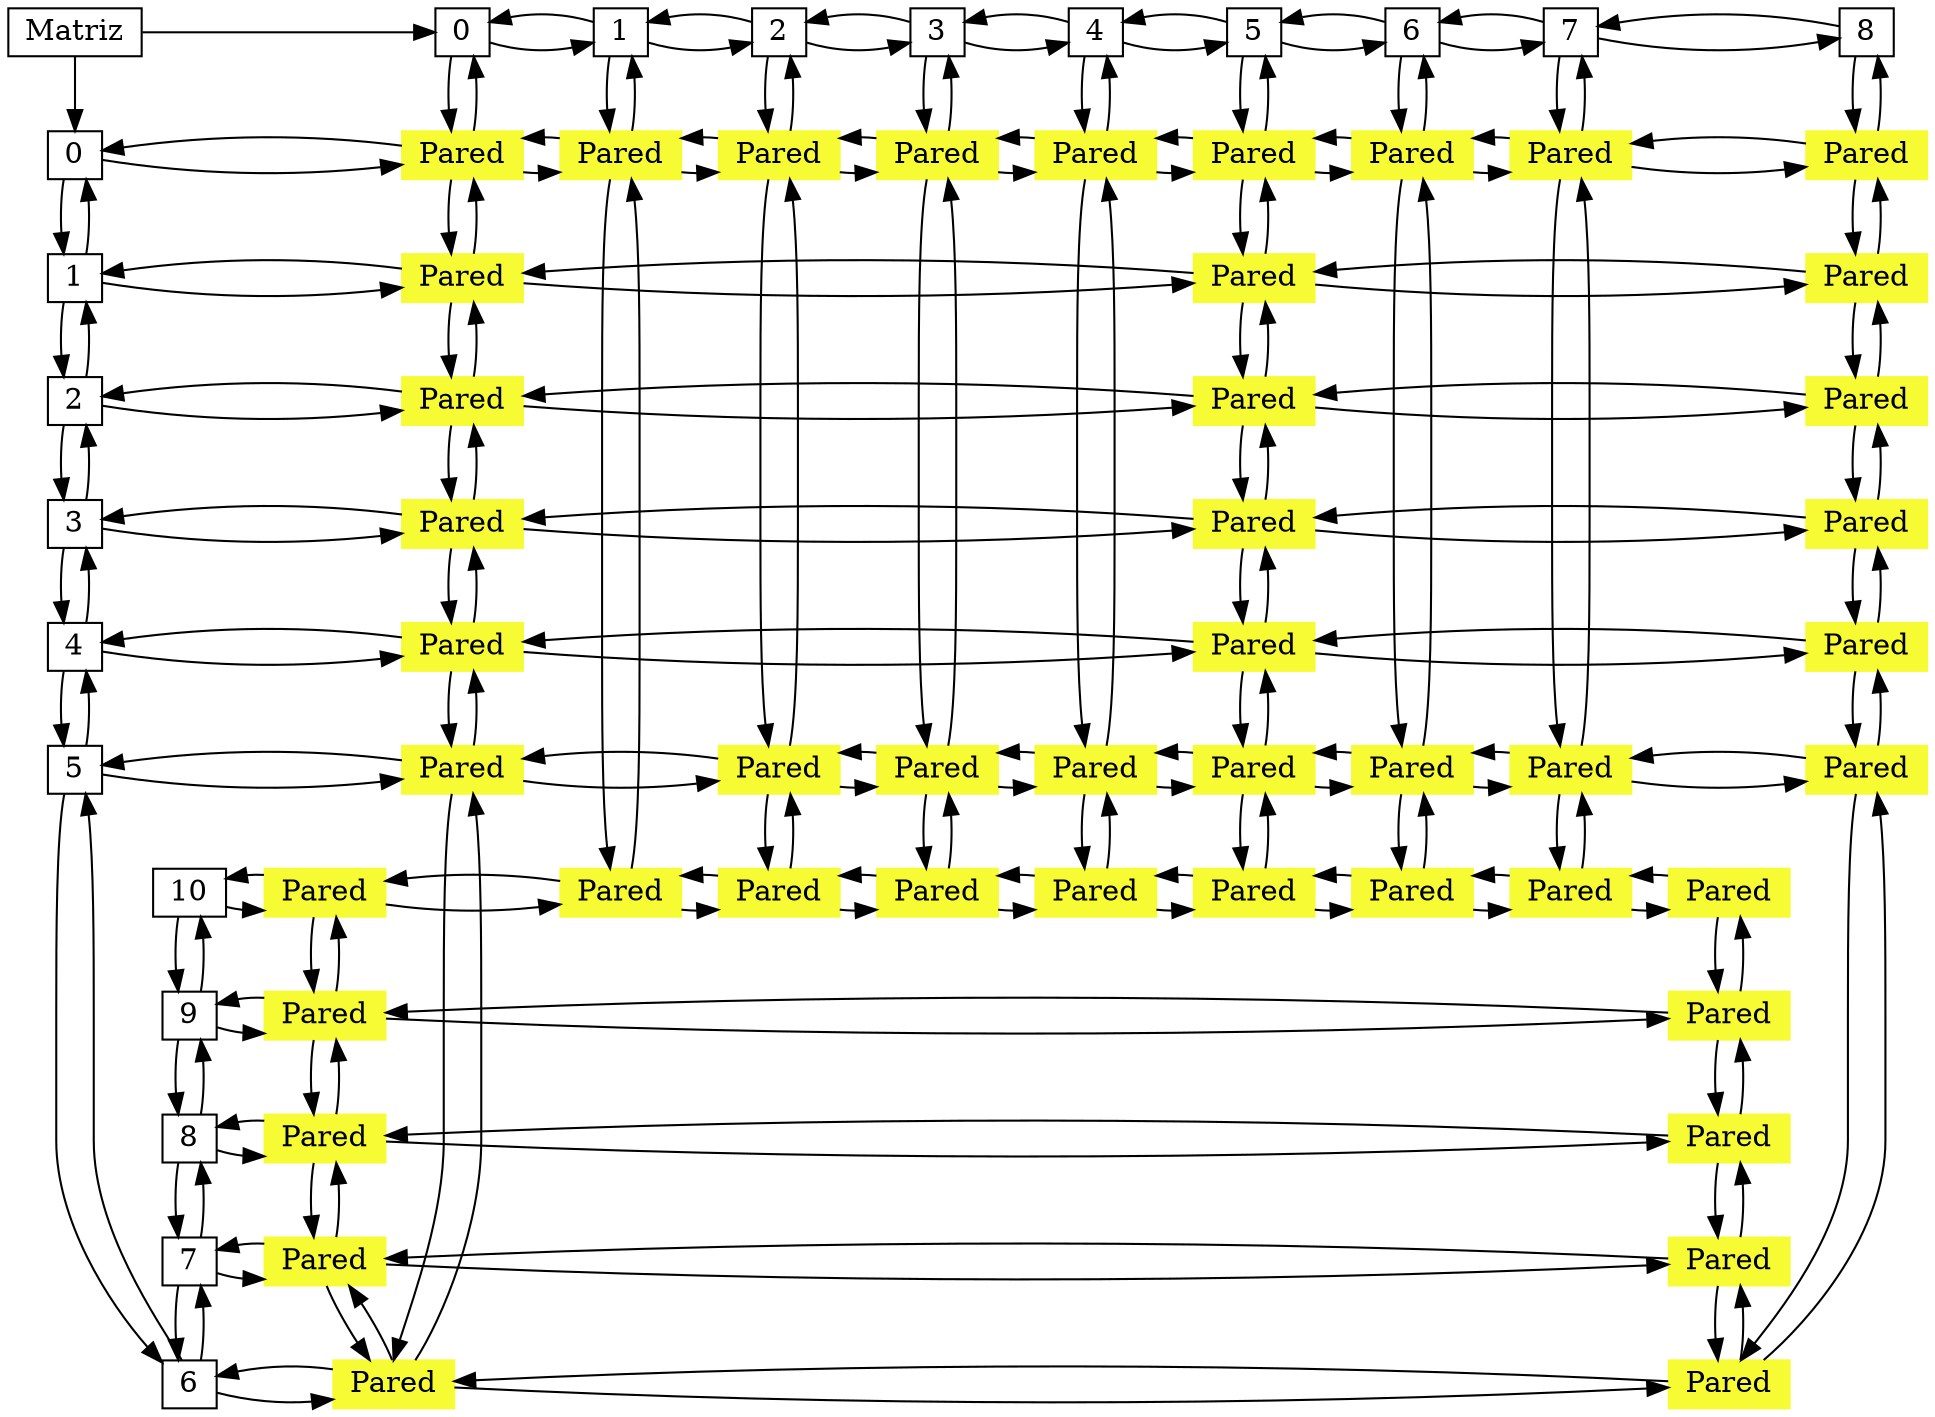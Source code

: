 digraph G {
rankdir = TB; 
node [shape=box, width=.1, height=.1]; 
node0 [label = "Matriz", group=-1] 
{ 
rank=same; node0, nodeY0, nodeY1, nodeY2, nodeY3, nodeY4, nodeY5, nodeY6, nodeY7, nodeY8; 
} 
{ 
rank=same; nodeX0, node10000, node40001, node40002, node40003, node40004, node40005, node40006, node40007, node40008; 
} 
{ 
rank=same; nodeX1, node10001, node50001, node30001; 
} 
{ 
rank=same; nodeX2, node10002, node50002, node30002; 
} 
{ 
rank=same; nodeX3, node10003, node50003, node30003; 
} 
{ 
rank=same; nodeX4, node10004, node50004, node30004; 
} 
{ 
rank=same; nodeX5, node10005, node120002, node120003, node120004, node120005, node120006, node120007, node30005; 
} 
{ 
rank=same; nodeX6, node10006, node30006; 
} 
{ 
rank=same; nodeX7, node10007, node30007; 
} 
{ 
rank=same; nodeX8, node10008, node30008; 
} 
{ 
rank=same; nodeX9, node10009, node30009; 
} 
{ 
rank=same; nodeX10, node10010, node80001, node80002, node80003, node80004, node80005, node80006, node80007, node30010; 
} 
nodeY0[label = "0", group=0]; 
nodeY1[label = "1", group=1]; 
nodeY2[label = "2", group=2]; 
nodeY3[label = "3", group=3]; 
nodeY4[label = "4", group=4]; 
nodeY5[label = "5", group=5]; 
nodeY6[label = "6", group=6]; 
nodeY7[label = "7", group=7]; 
nodeY8[label = "8", group=8]; 
nodeX0[label = "0", group=-1]; 
nodeX1[label = "1", group=-1]; 
nodeX2[label = "2", group=-1]; 
nodeX3[label = "3", group=-1]; 
nodeX4[label = "4", group=-1]; 
nodeX5[label = "5", group=-1]; 
nodeX6[label = "6", group=-1]; 
nodeX7[label = "7", group=-1]; 
nodeX8[label = "8", group=-1]; 
nodeX9[label = "9", group=-1]; 
nodeX10[label = "10", group=-1]; 
node10000[label = "Pared", group=0, style=filled, color="#F6FB34"]; 
node40001[label = "Pared", group=1, style=filled, color="#F6FB34"]; 
node40002[label = "Pared", group=2, style=filled, color="#F6FB34"]; 
node40003[label = "Pared", group=3, style=filled, color="#F6FB34"]; 
node40004[label = "Pared", group=4, style=filled, color="#F6FB34"]; 
node40005[label = "Pared", group=5, style=filled, color="#F6FB34"]; 
node40006[label = "Pared", group=6, style=filled, color="#F6FB34"]; 
node40007[label = "Pared", group=7, style=filled, color="#F6FB34"]; 
node40008[label = "Pared", group=8, style=filled, color="#F6FB34"]; 
node10001[label = "Pared", group=0, style=filled, color="#F6FB34"]; 
node50001[label = "Pared", group=5, style=filled, color="#F6FB34"]; 
node30001[label = "Pared", group=8, style=filled, color="#F6FB34"]; 
node10002[label = "Pared", group=0, style=filled, color="#F6FB34"]; 
node50002[label = "Pared", group=5, style=filled, color="#F6FB34"]; 
node30002[label = "Pared", group=8, style=filled, color="#F6FB34"]; 
node10003[label = "Pared", group=0, style=filled, color="#F6FB34"]; 
node50003[label = "Pared", group=5, style=filled, color="#F6FB34"]; 
node30003[label = "Pared", group=8, style=filled, color="#F6FB34"]; 
node10004[label = "Pared", group=0, style=filled, color="#F6FB34"]; 
node50004[label = "Pared", group=5, style=filled, color="#F6FB34"]; 
node30004[label = "Pared", group=8, style=filled, color="#F6FB34"]; 
node10005[label = "Pared", group=0, style=filled, color="#F6FB34"]; 
node120002[label = "Pared", group=2, style=filled, color="#F6FB34"]; 
node120003[label = "Pared", group=3, style=filled, color="#F6FB34"]; 
node120004[label = "Pared", group=4, style=filled, color="#F6FB34"]; 
node120005[label = "Pared", group=5, style=filled, color="#F6FB34"]; 
node120006[label = "Pared", group=6, style=filled, color="#F6FB34"]; 
node120007[label = "Pared", group=7, style=filled, color="#F6FB34"]; 
node30005[label = "Pared", group=8, style=filled, color="#F6FB34"]; 
node10006[label = "Pared", group=0, style=filled, color="#F6FB34"]; 
node30006[label = "Pared", group=8, style=filled, color="#F6FB34"]; 
node10007[label = "Pared", group=0, style=filled, color="#F6FB34"]; 
node30007[label = "Pared", group=8, style=filled, color="#F6FB34"]; 
node10008[label = "Pared", group=0, style=filled, color="#F6FB34"]; 
node30008[label = "Pared", group=8, style=filled, color="#F6FB34"]; 
node10009[label = "Pared", group=0, style=filled, color="#F6FB34"]; 
node30009[label = "Pared", group=8, style=filled, color="#F6FB34"]; 
node10010[label = "Pared", group=0, style=filled, color="#F6FB34"]; 
node80001[label = "Pared", group=1, style=filled, color="#F6FB34"]; 
node80002[label = "Pared", group=2, style=filled, color="#F6FB34"]; 
node80003[label = "Pared", group=3, style=filled, color="#F6FB34"]; 
node80004[label = "Pared", group=4, style=filled, color="#F6FB34"]; 
node80005[label = "Pared", group=5, style=filled, color="#F6FB34"]; 
node80006[label = "Pared", group=6, style=filled, color="#F6FB34"]; 
node80007[label = "Pared", group=7, style=filled, color="#F6FB34"]; 
node30010[label = "Pared", group=8, style=filled, color="#F6FB34"]; 
node0->nodeY0; 
node0->nodeX0; 
nodeY0->nodeY1;
nodeY1->nodeY0;
nodeY0->node10000; 
node10000->nodeY0; 
node10000->node10001; 
node10001->node10000; 
node10001->node10002; 
node10002->node10001; 
node10002->node10003; 
node10003->node10002; 
node10003->node10004; 
node10004->node10003; 
node10004->node10005; 
node10005->node10004; 
node10005->node10006; 
node10006->node10005; 
node10006->node10007; 
node10007->node10006; 
node10007->node10008; 
node10008->node10007; 
node10008->node10009; 
node10009->node10008; 
node10009->node10010; 
node10010->node10009; 
nodeY1->nodeY2;
nodeY2->nodeY1;
nodeY1->node40001; 
node40001->nodeY1; 
node40001->node80001; 
node80001->node40001; 
nodeY2->nodeY3;
nodeY3->nodeY2;
nodeY2->node40002; 
node40002->nodeY2; 
node40002->node120002; 
node120002->node40002; 
node120002->node80002; 
node80002->node120002; 
nodeY3->nodeY4;
nodeY4->nodeY3;
nodeY3->node40003; 
node40003->nodeY3; 
node40003->node120003; 
node120003->node40003; 
node120003->node80003; 
node80003->node120003; 
nodeY4->nodeY5;
nodeY5->nodeY4;
nodeY4->node40004; 
node40004->nodeY4; 
node40004->node120004; 
node120004->node40004; 
node120004->node80004; 
node80004->node120004; 
nodeY5->nodeY6;
nodeY6->nodeY5;
nodeY5->node40005; 
node40005->nodeY5; 
node40005->node50001; 
node50001->node40005; 
node50001->node50002; 
node50002->node50001; 
node50002->node50003; 
node50003->node50002; 
node50003->node50004; 
node50004->node50003; 
node50004->node120005; 
node120005->node50004; 
node120005->node80005; 
node80005->node120005; 
nodeY6->nodeY7;
nodeY7->nodeY6;
nodeY6->node40006; 
node40006->nodeY6; 
node40006->node120006; 
node120006->node40006; 
node120006->node80006; 
node80006->node120006; 
nodeY7->nodeY8;
nodeY8->nodeY7;
nodeY7->node40007; 
node40007->nodeY7; 
node40007->node120007; 
node120007->node40007; 
node120007->node80007; 
node80007->node120007; 
nodeY8->node40008; 
node40008->nodeY8; 
node40008->node30001; 
node30001->node40008; 
node30001->node30002; 
node30002->node30001; 
node30002->node30003; 
node30003->node30002; 
node30003->node30004; 
node30004->node30003; 
node30004->node30005; 
node30005->node30004; 
node30005->node30006; 
node30006->node30005; 
node30006->node30007; 
node30007->node30006; 
node30007->node30008; 
node30008->node30007; 
node30008->node30009; 
node30009->node30008; 
node30009->node30010; 
node30010->node30009; 
nodeX0->nodeX1;
nodeX1->nodeX0;
nodeX0->node10000; 
node10000->nodeX0; 
node10000->node40001; 
node40001->node10000; 
node40001->node40002; 
node40002->node40001; 
node40002->node40003; 
node40003->node40002; 
node40003->node40004; 
node40004->node40003; 
node40004->node40005; 
node40005->node40004; 
node40005->node40006; 
node40006->node40005; 
node40006->node40007; 
node40007->node40006; 
node40007->node40008; 
node40008->node40007; 
nodeX1->nodeX2;
nodeX2->nodeX1;
nodeX1->node10001; 
node10001->nodeX1; 
node10001->node50001; 
node50001->node10001; 
node50001->node30001; 
node30001->node50001; 
nodeX2->nodeX3;
nodeX3->nodeX2;
nodeX2->node10002; 
node10002->nodeX2; 
node10002->node50002; 
node50002->node10002; 
node50002->node30002; 
node30002->node50002; 
nodeX3->nodeX4;
nodeX4->nodeX3;
nodeX3->node10003; 
node10003->nodeX3; 
node10003->node50003; 
node50003->node10003; 
node50003->node30003; 
node30003->node50003; 
nodeX4->nodeX5;
nodeX5->nodeX4;
nodeX4->node10004; 
node10004->nodeX4; 
node10004->node50004; 
node50004->node10004; 
node50004->node30004; 
node30004->node50004; 
nodeX5->nodeX6;
nodeX6->nodeX5;
nodeX5->node10005; 
node10005->nodeX5; 
node10005->node120002; 
node120002->node10005; 
node120002->node120003; 
node120003->node120002; 
node120003->node120004; 
node120004->node120003; 
node120004->node120005; 
node120005->node120004; 
node120005->node120006; 
node120006->node120005; 
node120006->node120007; 
node120007->node120006; 
node120007->node30005; 
node30005->node120007; 
nodeX6->nodeX7;
nodeX7->nodeX6;
nodeX6->node10006; 
node10006->nodeX6; 
node10006->node30006; 
node30006->node10006; 
nodeX7->nodeX8;
nodeX8->nodeX7;
nodeX7->node10007; 
node10007->nodeX7; 
node10007->node30007; 
node30007->node10007; 
nodeX8->nodeX9;
nodeX9->nodeX8;
nodeX8->node10008; 
node10008->nodeX8; 
node10008->node30008; 
node30008->node10008; 
nodeX9->nodeX10;
nodeX10->nodeX9;
nodeX9->node10009; 
node10009->nodeX9; 
node10009->node30009; 
node30009->node10009; 
nodeX10->node10010; 
node10010->nodeX10; 
node10010->node80001; 
node80001->node10010; 
node80001->node80002; 
node80002->node80001; 
node80002->node80003; 
node80003->node80002; 
node80003->node80004; 
node80004->node80003; 
node80004->node80005; 
node80005->node80004; 
node80005->node80006; 
node80006->node80005; 
node80006->node80007; 
node80007->node80006; 
node80007->node30010; 
node30010->node80007; 
}